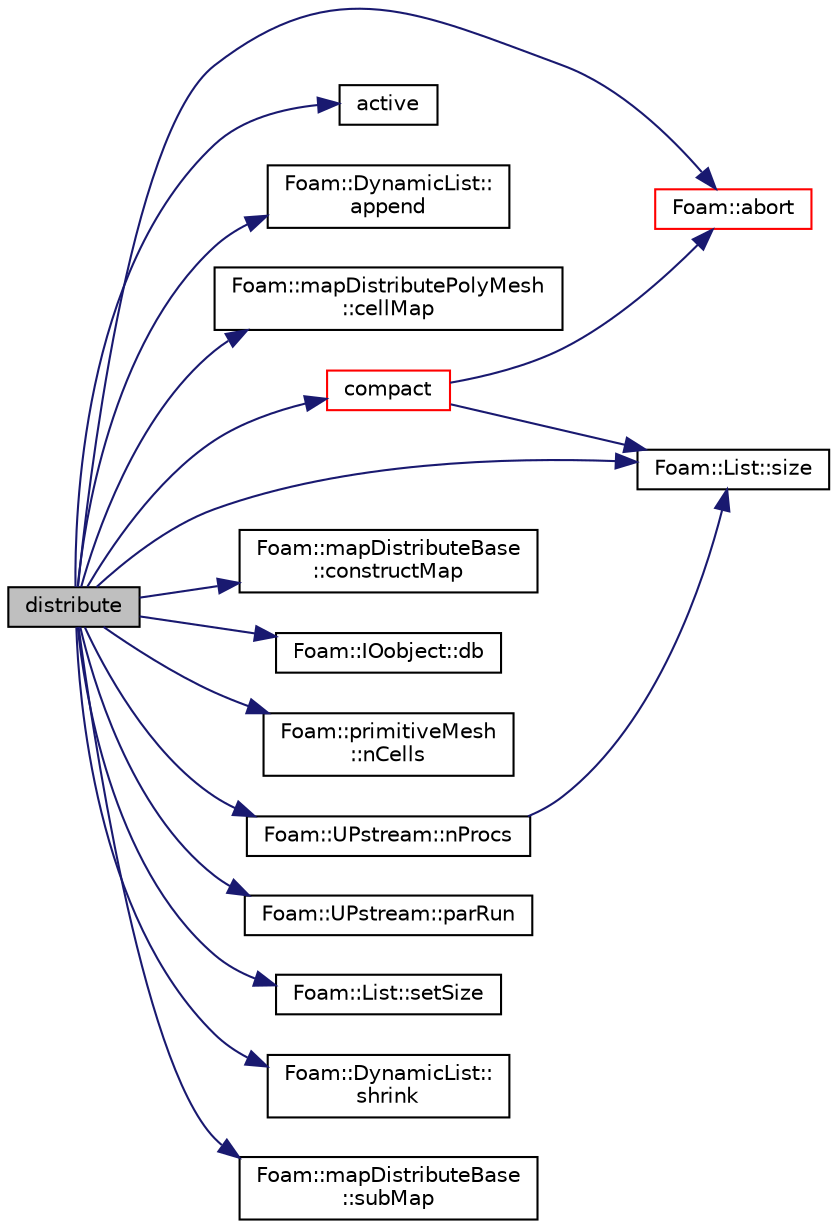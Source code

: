 digraph "distribute"
{
  bgcolor="transparent";
  edge [fontname="Helvetica",fontsize="10",labelfontname="Helvetica",labelfontsize="10"];
  node [fontname="Helvetica",fontsize="10",shape=record];
  rankdir="LR";
  Node3755 [label="distribute",height=0.2,width=0.4,color="black", fillcolor="grey75", style="filled", fontcolor="black"];
  Node3755 -> Node3756 [color="midnightblue",fontsize="10",style="solid",fontname="Helvetica"];
  Node3756 [label="Foam::abort",height=0.2,width=0.4,color="red",URL="$a21851.html#a447107a607d03e417307c203fa5fb44b"];
  Node3755 -> Node3801 [color="midnightblue",fontsize="10",style="solid",fontname="Helvetica"];
  Node3801 [label="active",height=0.2,width=0.4,color="black",URL="$a22421.html#ad9735e23cb0888fb98e1c5893aecff7e",tooltip="Is there unrefinement history? "];
  Node3755 -> Node3802 [color="midnightblue",fontsize="10",style="solid",fontname="Helvetica"];
  Node3802 [label="Foam::DynamicList::\lappend",height=0.2,width=0.4,color="black",URL="$a27005.html#a7b67b42af715604376ad63a681dee6d8",tooltip="Append an element at the end of the list. "];
  Node3755 -> Node3803 [color="midnightblue",fontsize="10",style="solid",fontname="Helvetica"];
  Node3803 [label="Foam::mapDistributePolyMesh\l::cellMap",height=0.2,width=0.4,color="black",URL="$a28533.html#a69d2e4d4fd24278d13337b23586b24b0",tooltip="Cell distribute map. "];
  Node3755 -> Node3804 [color="midnightblue",fontsize="10",style="solid",fontname="Helvetica"];
  Node3804 [label="compact",height=0.2,width=0.4,color="red",URL="$a22421.html#a043cdfc194924194e381a986c229569e",tooltip="Compact splitCells_. Removes all freeSplitCells_ elements. "];
  Node3804 -> Node3805 [color="midnightblue",fontsize="10",style="solid",fontname="Helvetica"];
  Node3805 [label="Foam::List::size",height=0.2,width=0.4,color="black",URL="$a26833.html#a8a5f6fa29bd4b500caf186f60245b384",tooltip="Override size to be inconsistent with allocated storage. "];
  Node3804 -> Node3756 [color="midnightblue",fontsize="10",style="solid",fontname="Helvetica"];
  Node3755 -> Node3807 [color="midnightblue",fontsize="10",style="solid",fontname="Helvetica"];
  Node3807 [label="Foam::mapDistributeBase\l::constructMap",height=0.2,width=0.4,color="black",URL="$a28525.html#a2c4fa08c9d8a3d5540a5c497f10ebb96",tooltip="From subsetted data to new reconstructed data. "];
  Node3755 -> Node3808 [color="midnightblue",fontsize="10",style="solid",fontname="Helvetica"];
  Node3808 [label="Foam::IOobject::db",height=0.2,width=0.4,color="black",URL="$a27249.html#a65cc75d9f80b1df5c3184fb2274a97f1",tooltip="Return the local objectRegistry. "];
  Node3755 -> Node3809 [color="midnightblue",fontsize="10",style="solid",fontname="Helvetica"];
  Node3809 [label="Foam::primitiveMesh\l::nCells",height=0.2,width=0.4,color="black",URL="$a28685.html#a13b94bdb0926552bf78ad5210a73a3d5"];
  Node3755 -> Node3810 [color="midnightblue",fontsize="10",style="solid",fontname="Helvetica"];
  Node3810 [label="Foam::UPstream::nProcs",height=0.2,width=0.4,color="black",URL="$a27377.html#aada0e04d8127eda8ee95be0772754a4f",tooltip="Number of processes in parallel run. "];
  Node3810 -> Node3805 [color="midnightblue",fontsize="10",style="solid",fontname="Helvetica"];
  Node3755 -> Node3782 [color="midnightblue",fontsize="10",style="solid",fontname="Helvetica"];
  Node3782 [label="Foam::UPstream::parRun",height=0.2,width=0.4,color="black",URL="$a27377.html#adbb27f04b5705440fb8b09f278059011",tooltip="Is this a parallel run? "];
  Node3755 -> Node3811 [color="midnightblue",fontsize="10",style="solid",fontname="Helvetica"];
  Node3811 [label="Foam::List::setSize",height=0.2,width=0.4,color="black",URL="$a26833.html#aedb985ffeaf1bdbfeccc2a8730405703",tooltip="Reset size of List. "];
  Node3755 -> Node3812 [color="midnightblue",fontsize="10",style="solid",fontname="Helvetica"];
  Node3812 [label="Foam::DynamicList::\lshrink",height=0.2,width=0.4,color="black",URL="$a27005.html#a88964e734acd91f096c914d0cc5a6e75",tooltip="Shrink the allocated space to the number of elements used. "];
  Node3755 -> Node3805 [color="midnightblue",fontsize="10",style="solid",fontname="Helvetica"];
  Node3755 -> Node3813 [color="midnightblue",fontsize="10",style="solid",fontname="Helvetica"];
  Node3813 [label="Foam::mapDistributeBase\l::subMap",height=0.2,width=0.4,color="black",URL="$a28525.html#a2e7b20e52a727b16f348b09df7268ad3",tooltip="From subsetted data back to original data. "];
}
